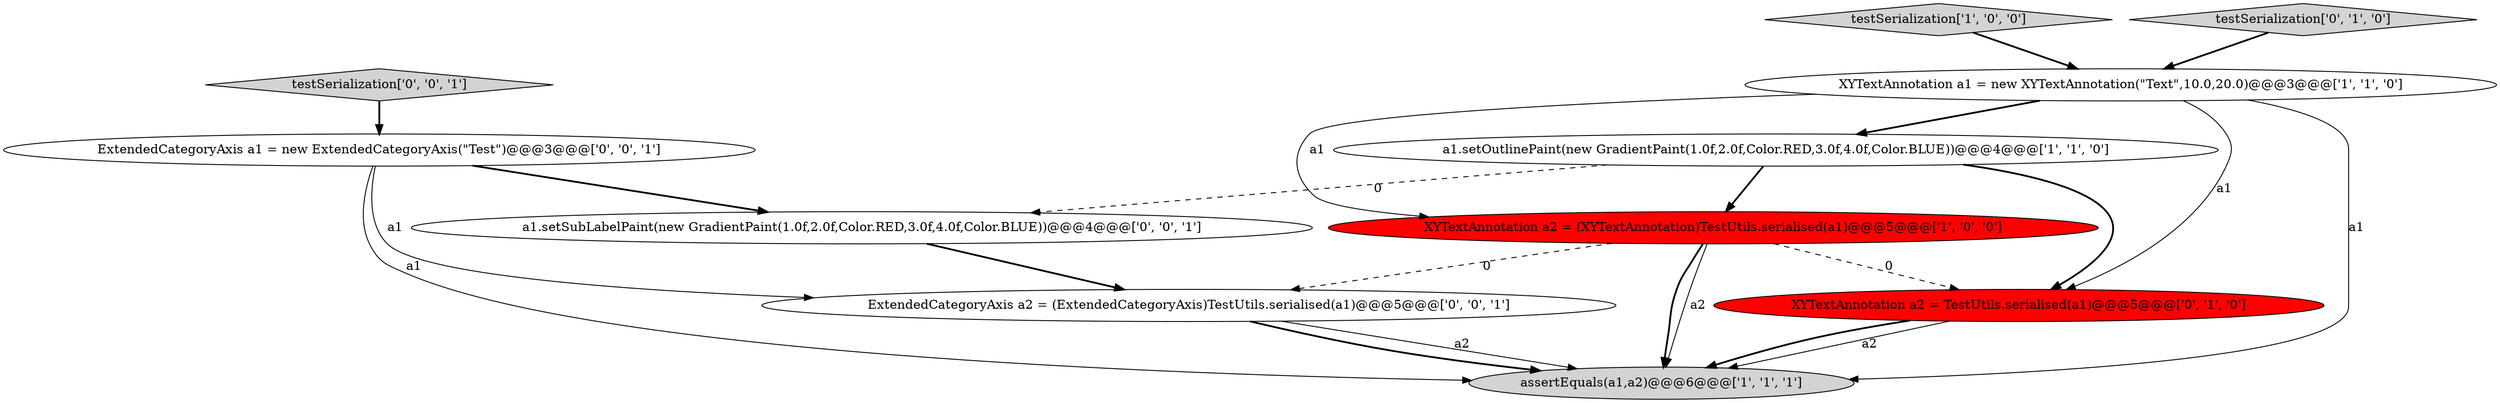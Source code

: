 digraph {
9 [style = filled, label = "testSerialization['0', '0', '1']", fillcolor = lightgray, shape = diamond image = "AAA0AAABBB3BBB"];
3 [style = filled, label = "testSerialization['1', '0', '0']", fillcolor = lightgray, shape = diamond image = "AAA0AAABBB1BBB"];
10 [style = filled, label = "ExtendedCategoryAxis a1 = new ExtendedCategoryAxis(\"Test\")@@@3@@@['0', '0', '1']", fillcolor = white, shape = ellipse image = "AAA0AAABBB3BBB"];
5 [style = filled, label = "XYTextAnnotation a2 = TestUtils.serialised(a1)@@@5@@@['0', '1', '0']", fillcolor = red, shape = ellipse image = "AAA1AAABBB2BBB"];
0 [style = filled, label = "XYTextAnnotation a1 = new XYTextAnnotation(\"Text\",10.0,20.0)@@@3@@@['1', '1', '0']", fillcolor = white, shape = ellipse image = "AAA0AAABBB1BBB"];
4 [style = filled, label = "assertEquals(a1,a2)@@@6@@@['1', '1', '1']", fillcolor = lightgray, shape = ellipse image = "AAA0AAABBB1BBB"];
6 [style = filled, label = "testSerialization['0', '1', '0']", fillcolor = lightgray, shape = diamond image = "AAA0AAABBB2BBB"];
7 [style = filled, label = "a1.setSubLabelPaint(new GradientPaint(1.0f,2.0f,Color.RED,3.0f,4.0f,Color.BLUE))@@@4@@@['0', '0', '1']", fillcolor = white, shape = ellipse image = "AAA0AAABBB3BBB"];
8 [style = filled, label = "ExtendedCategoryAxis a2 = (ExtendedCategoryAxis)TestUtils.serialised(a1)@@@5@@@['0', '0', '1']", fillcolor = white, shape = ellipse image = "AAA0AAABBB3BBB"];
1 [style = filled, label = "a1.setOutlinePaint(new GradientPaint(1.0f,2.0f,Color.RED,3.0f,4.0f,Color.BLUE))@@@4@@@['1', '1', '0']", fillcolor = white, shape = ellipse image = "AAA0AAABBB1BBB"];
2 [style = filled, label = "XYTextAnnotation a2 = (XYTextAnnotation)TestUtils.serialised(a1)@@@5@@@['1', '0', '0']", fillcolor = red, shape = ellipse image = "AAA1AAABBB1BBB"];
1->5 [style = bold, label=""];
10->4 [style = solid, label="a1"];
2->4 [style = solid, label="a2"];
6->0 [style = bold, label=""];
9->10 [style = bold, label=""];
7->8 [style = bold, label=""];
2->4 [style = bold, label=""];
10->7 [style = bold, label=""];
2->8 [style = dashed, label="0"];
0->5 [style = solid, label="a1"];
3->0 [style = bold, label=""];
2->5 [style = dashed, label="0"];
0->2 [style = solid, label="a1"];
0->1 [style = bold, label=""];
5->4 [style = solid, label="a2"];
8->4 [style = solid, label="a2"];
5->4 [style = bold, label=""];
0->4 [style = solid, label="a1"];
10->8 [style = solid, label="a1"];
1->2 [style = bold, label=""];
8->4 [style = bold, label=""];
1->7 [style = dashed, label="0"];
}
